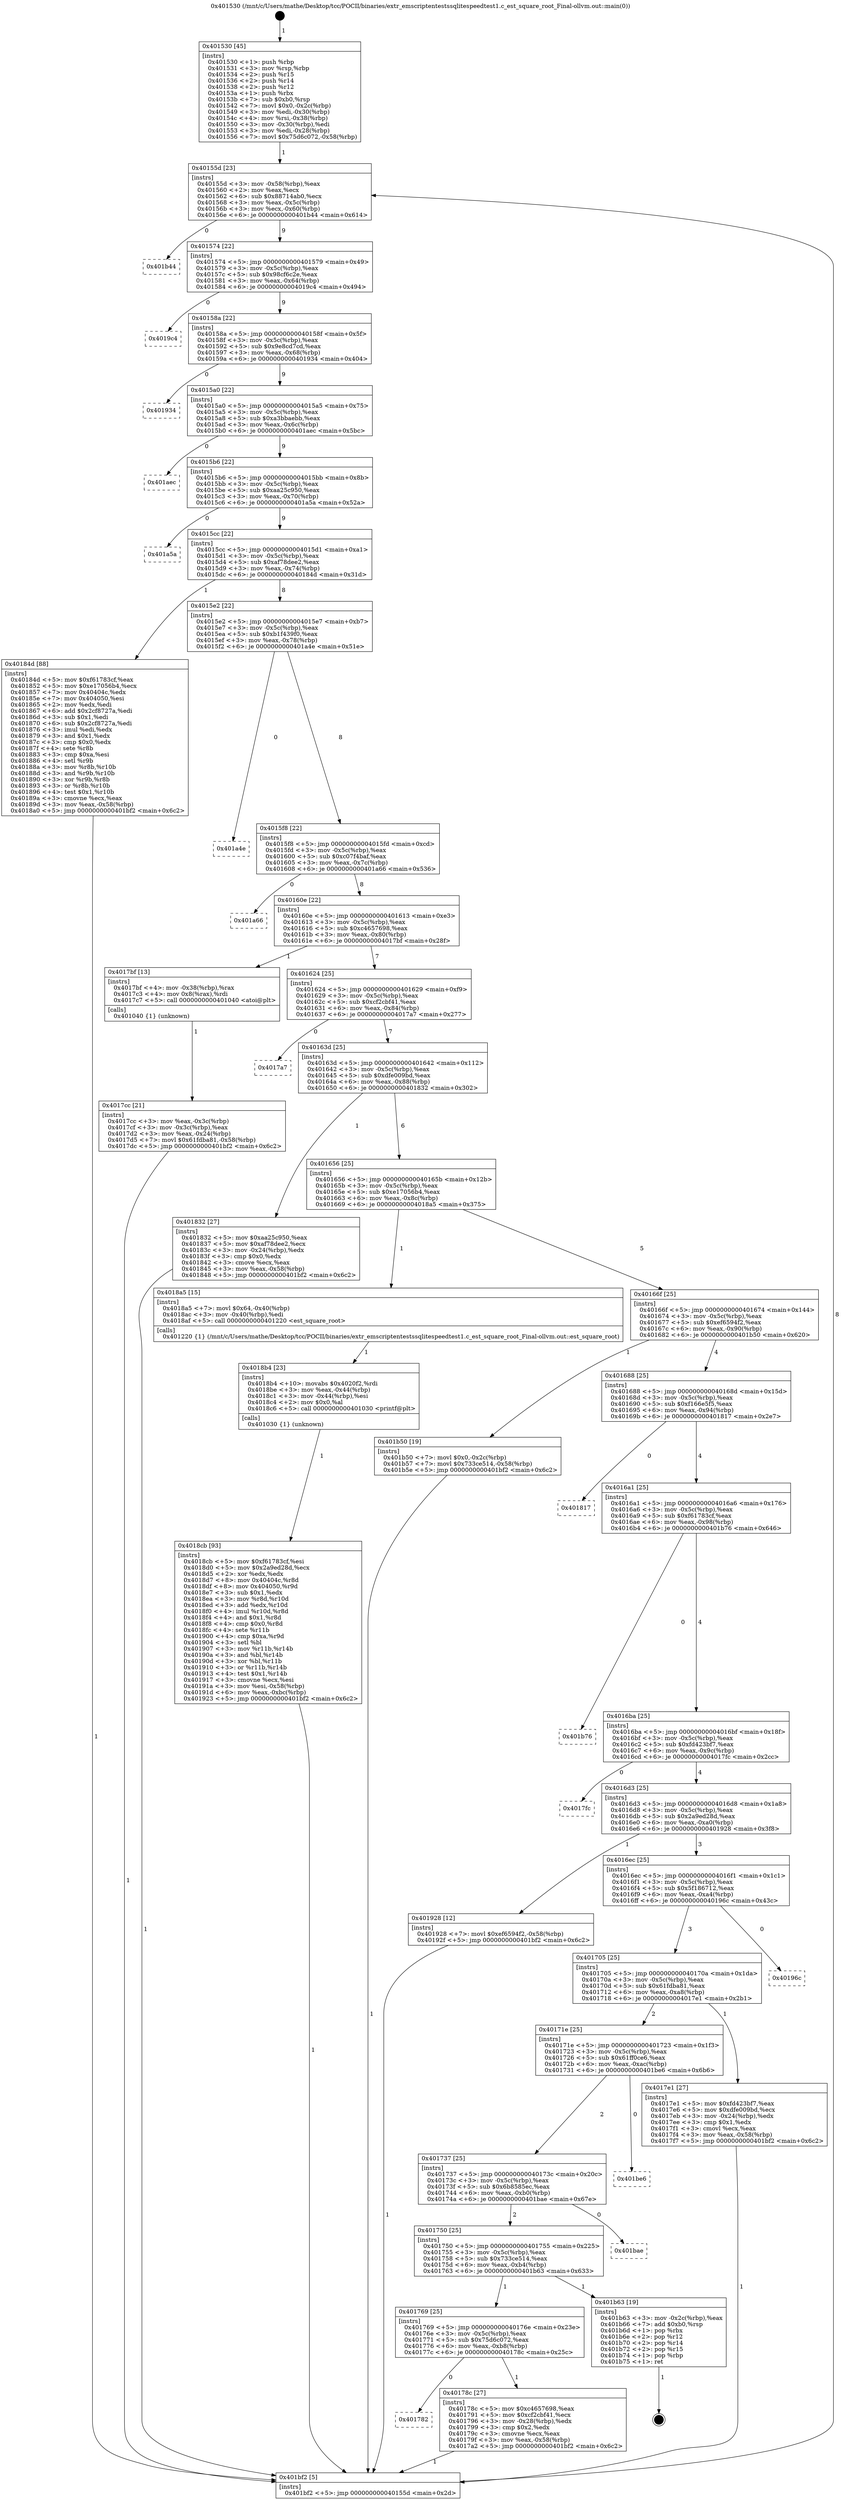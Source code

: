 digraph "0x401530" {
  label = "0x401530 (/mnt/c/Users/mathe/Desktop/tcc/POCII/binaries/extr_emscriptentestssqlitespeedtest1.c_est_square_root_Final-ollvm.out::main(0))"
  labelloc = "t"
  node[shape=record]

  Entry [label="",width=0.3,height=0.3,shape=circle,fillcolor=black,style=filled]
  "0x40155d" [label="{
     0x40155d [23]\l
     | [instrs]\l
     &nbsp;&nbsp;0x40155d \<+3\>: mov -0x58(%rbp),%eax\l
     &nbsp;&nbsp;0x401560 \<+2\>: mov %eax,%ecx\l
     &nbsp;&nbsp;0x401562 \<+6\>: sub $0x88714ab0,%ecx\l
     &nbsp;&nbsp;0x401568 \<+3\>: mov %eax,-0x5c(%rbp)\l
     &nbsp;&nbsp;0x40156b \<+3\>: mov %ecx,-0x60(%rbp)\l
     &nbsp;&nbsp;0x40156e \<+6\>: je 0000000000401b44 \<main+0x614\>\l
  }"]
  "0x401b44" [label="{
     0x401b44\l
  }", style=dashed]
  "0x401574" [label="{
     0x401574 [22]\l
     | [instrs]\l
     &nbsp;&nbsp;0x401574 \<+5\>: jmp 0000000000401579 \<main+0x49\>\l
     &nbsp;&nbsp;0x401579 \<+3\>: mov -0x5c(%rbp),%eax\l
     &nbsp;&nbsp;0x40157c \<+5\>: sub $0x98cf6c2e,%eax\l
     &nbsp;&nbsp;0x401581 \<+3\>: mov %eax,-0x64(%rbp)\l
     &nbsp;&nbsp;0x401584 \<+6\>: je 00000000004019c4 \<main+0x494\>\l
  }"]
  Exit [label="",width=0.3,height=0.3,shape=circle,fillcolor=black,style=filled,peripheries=2]
  "0x4019c4" [label="{
     0x4019c4\l
  }", style=dashed]
  "0x40158a" [label="{
     0x40158a [22]\l
     | [instrs]\l
     &nbsp;&nbsp;0x40158a \<+5\>: jmp 000000000040158f \<main+0x5f\>\l
     &nbsp;&nbsp;0x40158f \<+3\>: mov -0x5c(%rbp),%eax\l
     &nbsp;&nbsp;0x401592 \<+5\>: sub $0x9e8cd7cd,%eax\l
     &nbsp;&nbsp;0x401597 \<+3\>: mov %eax,-0x68(%rbp)\l
     &nbsp;&nbsp;0x40159a \<+6\>: je 0000000000401934 \<main+0x404\>\l
  }"]
  "0x4018cb" [label="{
     0x4018cb [93]\l
     | [instrs]\l
     &nbsp;&nbsp;0x4018cb \<+5\>: mov $0xf61783cf,%esi\l
     &nbsp;&nbsp;0x4018d0 \<+5\>: mov $0x2a9ed28d,%ecx\l
     &nbsp;&nbsp;0x4018d5 \<+2\>: xor %edx,%edx\l
     &nbsp;&nbsp;0x4018d7 \<+8\>: mov 0x40404c,%r8d\l
     &nbsp;&nbsp;0x4018df \<+8\>: mov 0x404050,%r9d\l
     &nbsp;&nbsp;0x4018e7 \<+3\>: sub $0x1,%edx\l
     &nbsp;&nbsp;0x4018ea \<+3\>: mov %r8d,%r10d\l
     &nbsp;&nbsp;0x4018ed \<+3\>: add %edx,%r10d\l
     &nbsp;&nbsp;0x4018f0 \<+4\>: imul %r10d,%r8d\l
     &nbsp;&nbsp;0x4018f4 \<+4\>: and $0x1,%r8d\l
     &nbsp;&nbsp;0x4018f8 \<+4\>: cmp $0x0,%r8d\l
     &nbsp;&nbsp;0x4018fc \<+4\>: sete %r11b\l
     &nbsp;&nbsp;0x401900 \<+4\>: cmp $0xa,%r9d\l
     &nbsp;&nbsp;0x401904 \<+3\>: setl %bl\l
     &nbsp;&nbsp;0x401907 \<+3\>: mov %r11b,%r14b\l
     &nbsp;&nbsp;0x40190a \<+3\>: and %bl,%r14b\l
     &nbsp;&nbsp;0x40190d \<+3\>: xor %bl,%r11b\l
     &nbsp;&nbsp;0x401910 \<+3\>: or %r11b,%r14b\l
     &nbsp;&nbsp;0x401913 \<+4\>: test $0x1,%r14b\l
     &nbsp;&nbsp;0x401917 \<+3\>: cmovne %ecx,%esi\l
     &nbsp;&nbsp;0x40191a \<+3\>: mov %esi,-0x58(%rbp)\l
     &nbsp;&nbsp;0x40191d \<+6\>: mov %eax,-0xbc(%rbp)\l
     &nbsp;&nbsp;0x401923 \<+5\>: jmp 0000000000401bf2 \<main+0x6c2\>\l
  }"]
  "0x401934" [label="{
     0x401934\l
  }", style=dashed]
  "0x4015a0" [label="{
     0x4015a0 [22]\l
     | [instrs]\l
     &nbsp;&nbsp;0x4015a0 \<+5\>: jmp 00000000004015a5 \<main+0x75\>\l
     &nbsp;&nbsp;0x4015a5 \<+3\>: mov -0x5c(%rbp),%eax\l
     &nbsp;&nbsp;0x4015a8 \<+5\>: sub $0xa3bbaebb,%eax\l
     &nbsp;&nbsp;0x4015ad \<+3\>: mov %eax,-0x6c(%rbp)\l
     &nbsp;&nbsp;0x4015b0 \<+6\>: je 0000000000401aec \<main+0x5bc\>\l
  }"]
  "0x4018b4" [label="{
     0x4018b4 [23]\l
     | [instrs]\l
     &nbsp;&nbsp;0x4018b4 \<+10\>: movabs $0x4020f2,%rdi\l
     &nbsp;&nbsp;0x4018be \<+3\>: mov %eax,-0x44(%rbp)\l
     &nbsp;&nbsp;0x4018c1 \<+3\>: mov -0x44(%rbp),%esi\l
     &nbsp;&nbsp;0x4018c4 \<+2\>: mov $0x0,%al\l
     &nbsp;&nbsp;0x4018c6 \<+5\>: call 0000000000401030 \<printf@plt\>\l
     | [calls]\l
     &nbsp;&nbsp;0x401030 \{1\} (unknown)\l
  }"]
  "0x401aec" [label="{
     0x401aec\l
  }", style=dashed]
  "0x4015b6" [label="{
     0x4015b6 [22]\l
     | [instrs]\l
     &nbsp;&nbsp;0x4015b6 \<+5\>: jmp 00000000004015bb \<main+0x8b\>\l
     &nbsp;&nbsp;0x4015bb \<+3\>: mov -0x5c(%rbp),%eax\l
     &nbsp;&nbsp;0x4015be \<+5\>: sub $0xaa25c950,%eax\l
     &nbsp;&nbsp;0x4015c3 \<+3\>: mov %eax,-0x70(%rbp)\l
     &nbsp;&nbsp;0x4015c6 \<+6\>: je 0000000000401a5a \<main+0x52a\>\l
  }"]
  "0x4017cc" [label="{
     0x4017cc [21]\l
     | [instrs]\l
     &nbsp;&nbsp;0x4017cc \<+3\>: mov %eax,-0x3c(%rbp)\l
     &nbsp;&nbsp;0x4017cf \<+3\>: mov -0x3c(%rbp),%eax\l
     &nbsp;&nbsp;0x4017d2 \<+3\>: mov %eax,-0x24(%rbp)\l
     &nbsp;&nbsp;0x4017d5 \<+7\>: movl $0x61fdba81,-0x58(%rbp)\l
     &nbsp;&nbsp;0x4017dc \<+5\>: jmp 0000000000401bf2 \<main+0x6c2\>\l
  }"]
  "0x401a5a" [label="{
     0x401a5a\l
  }", style=dashed]
  "0x4015cc" [label="{
     0x4015cc [22]\l
     | [instrs]\l
     &nbsp;&nbsp;0x4015cc \<+5\>: jmp 00000000004015d1 \<main+0xa1\>\l
     &nbsp;&nbsp;0x4015d1 \<+3\>: mov -0x5c(%rbp),%eax\l
     &nbsp;&nbsp;0x4015d4 \<+5\>: sub $0xaf78dee2,%eax\l
     &nbsp;&nbsp;0x4015d9 \<+3\>: mov %eax,-0x74(%rbp)\l
     &nbsp;&nbsp;0x4015dc \<+6\>: je 000000000040184d \<main+0x31d\>\l
  }"]
  "0x401530" [label="{
     0x401530 [45]\l
     | [instrs]\l
     &nbsp;&nbsp;0x401530 \<+1\>: push %rbp\l
     &nbsp;&nbsp;0x401531 \<+3\>: mov %rsp,%rbp\l
     &nbsp;&nbsp;0x401534 \<+2\>: push %r15\l
     &nbsp;&nbsp;0x401536 \<+2\>: push %r14\l
     &nbsp;&nbsp;0x401538 \<+2\>: push %r12\l
     &nbsp;&nbsp;0x40153a \<+1\>: push %rbx\l
     &nbsp;&nbsp;0x40153b \<+7\>: sub $0xb0,%rsp\l
     &nbsp;&nbsp;0x401542 \<+7\>: movl $0x0,-0x2c(%rbp)\l
     &nbsp;&nbsp;0x401549 \<+3\>: mov %edi,-0x30(%rbp)\l
     &nbsp;&nbsp;0x40154c \<+4\>: mov %rsi,-0x38(%rbp)\l
     &nbsp;&nbsp;0x401550 \<+3\>: mov -0x30(%rbp),%edi\l
     &nbsp;&nbsp;0x401553 \<+3\>: mov %edi,-0x28(%rbp)\l
     &nbsp;&nbsp;0x401556 \<+7\>: movl $0x75d6c072,-0x58(%rbp)\l
  }"]
  "0x40184d" [label="{
     0x40184d [88]\l
     | [instrs]\l
     &nbsp;&nbsp;0x40184d \<+5\>: mov $0xf61783cf,%eax\l
     &nbsp;&nbsp;0x401852 \<+5\>: mov $0xe17056b4,%ecx\l
     &nbsp;&nbsp;0x401857 \<+7\>: mov 0x40404c,%edx\l
     &nbsp;&nbsp;0x40185e \<+7\>: mov 0x404050,%esi\l
     &nbsp;&nbsp;0x401865 \<+2\>: mov %edx,%edi\l
     &nbsp;&nbsp;0x401867 \<+6\>: add $0x2cf8727a,%edi\l
     &nbsp;&nbsp;0x40186d \<+3\>: sub $0x1,%edi\l
     &nbsp;&nbsp;0x401870 \<+6\>: sub $0x2cf8727a,%edi\l
     &nbsp;&nbsp;0x401876 \<+3\>: imul %edi,%edx\l
     &nbsp;&nbsp;0x401879 \<+3\>: and $0x1,%edx\l
     &nbsp;&nbsp;0x40187c \<+3\>: cmp $0x0,%edx\l
     &nbsp;&nbsp;0x40187f \<+4\>: sete %r8b\l
     &nbsp;&nbsp;0x401883 \<+3\>: cmp $0xa,%esi\l
     &nbsp;&nbsp;0x401886 \<+4\>: setl %r9b\l
     &nbsp;&nbsp;0x40188a \<+3\>: mov %r8b,%r10b\l
     &nbsp;&nbsp;0x40188d \<+3\>: and %r9b,%r10b\l
     &nbsp;&nbsp;0x401890 \<+3\>: xor %r9b,%r8b\l
     &nbsp;&nbsp;0x401893 \<+3\>: or %r8b,%r10b\l
     &nbsp;&nbsp;0x401896 \<+4\>: test $0x1,%r10b\l
     &nbsp;&nbsp;0x40189a \<+3\>: cmovne %ecx,%eax\l
     &nbsp;&nbsp;0x40189d \<+3\>: mov %eax,-0x58(%rbp)\l
     &nbsp;&nbsp;0x4018a0 \<+5\>: jmp 0000000000401bf2 \<main+0x6c2\>\l
  }"]
  "0x4015e2" [label="{
     0x4015e2 [22]\l
     | [instrs]\l
     &nbsp;&nbsp;0x4015e2 \<+5\>: jmp 00000000004015e7 \<main+0xb7\>\l
     &nbsp;&nbsp;0x4015e7 \<+3\>: mov -0x5c(%rbp),%eax\l
     &nbsp;&nbsp;0x4015ea \<+5\>: sub $0xb1f439f0,%eax\l
     &nbsp;&nbsp;0x4015ef \<+3\>: mov %eax,-0x78(%rbp)\l
     &nbsp;&nbsp;0x4015f2 \<+6\>: je 0000000000401a4e \<main+0x51e\>\l
  }"]
  "0x401bf2" [label="{
     0x401bf2 [5]\l
     | [instrs]\l
     &nbsp;&nbsp;0x401bf2 \<+5\>: jmp 000000000040155d \<main+0x2d\>\l
  }"]
  "0x401a4e" [label="{
     0x401a4e\l
  }", style=dashed]
  "0x4015f8" [label="{
     0x4015f8 [22]\l
     | [instrs]\l
     &nbsp;&nbsp;0x4015f8 \<+5\>: jmp 00000000004015fd \<main+0xcd\>\l
     &nbsp;&nbsp;0x4015fd \<+3\>: mov -0x5c(%rbp),%eax\l
     &nbsp;&nbsp;0x401600 \<+5\>: sub $0xc07f4baf,%eax\l
     &nbsp;&nbsp;0x401605 \<+3\>: mov %eax,-0x7c(%rbp)\l
     &nbsp;&nbsp;0x401608 \<+6\>: je 0000000000401a66 \<main+0x536\>\l
  }"]
  "0x401782" [label="{
     0x401782\l
  }", style=dashed]
  "0x401a66" [label="{
     0x401a66\l
  }", style=dashed]
  "0x40160e" [label="{
     0x40160e [22]\l
     | [instrs]\l
     &nbsp;&nbsp;0x40160e \<+5\>: jmp 0000000000401613 \<main+0xe3\>\l
     &nbsp;&nbsp;0x401613 \<+3\>: mov -0x5c(%rbp),%eax\l
     &nbsp;&nbsp;0x401616 \<+5\>: sub $0xc4657698,%eax\l
     &nbsp;&nbsp;0x40161b \<+3\>: mov %eax,-0x80(%rbp)\l
     &nbsp;&nbsp;0x40161e \<+6\>: je 00000000004017bf \<main+0x28f\>\l
  }"]
  "0x40178c" [label="{
     0x40178c [27]\l
     | [instrs]\l
     &nbsp;&nbsp;0x40178c \<+5\>: mov $0xc4657698,%eax\l
     &nbsp;&nbsp;0x401791 \<+5\>: mov $0xcf2cbf41,%ecx\l
     &nbsp;&nbsp;0x401796 \<+3\>: mov -0x28(%rbp),%edx\l
     &nbsp;&nbsp;0x401799 \<+3\>: cmp $0x2,%edx\l
     &nbsp;&nbsp;0x40179c \<+3\>: cmovne %ecx,%eax\l
     &nbsp;&nbsp;0x40179f \<+3\>: mov %eax,-0x58(%rbp)\l
     &nbsp;&nbsp;0x4017a2 \<+5\>: jmp 0000000000401bf2 \<main+0x6c2\>\l
  }"]
  "0x4017bf" [label="{
     0x4017bf [13]\l
     | [instrs]\l
     &nbsp;&nbsp;0x4017bf \<+4\>: mov -0x38(%rbp),%rax\l
     &nbsp;&nbsp;0x4017c3 \<+4\>: mov 0x8(%rax),%rdi\l
     &nbsp;&nbsp;0x4017c7 \<+5\>: call 0000000000401040 \<atoi@plt\>\l
     | [calls]\l
     &nbsp;&nbsp;0x401040 \{1\} (unknown)\l
  }"]
  "0x401624" [label="{
     0x401624 [25]\l
     | [instrs]\l
     &nbsp;&nbsp;0x401624 \<+5\>: jmp 0000000000401629 \<main+0xf9\>\l
     &nbsp;&nbsp;0x401629 \<+3\>: mov -0x5c(%rbp),%eax\l
     &nbsp;&nbsp;0x40162c \<+5\>: sub $0xcf2cbf41,%eax\l
     &nbsp;&nbsp;0x401631 \<+6\>: mov %eax,-0x84(%rbp)\l
     &nbsp;&nbsp;0x401637 \<+6\>: je 00000000004017a7 \<main+0x277\>\l
  }"]
  "0x401769" [label="{
     0x401769 [25]\l
     | [instrs]\l
     &nbsp;&nbsp;0x401769 \<+5\>: jmp 000000000040176e \<main+0x23e\>\l
     &nbsp;&nbsp;0x40176e \<+3\>: mov -0x5c(%rbp),%eax\l
     &nbsp;&nbsp;0x401771 \<+5\>: sub $0x75d6c072,%eax\l
     &nbsp;&nbsp;0x401776 \<+6\>: mov %eax,-0xb8(%rbp)\l
     &nbsp;&nbsp;0x40177c \<+6\>: je 000000000040178c \<main+0x25c\>\l
  }"]
  "0x4017a7" [label="{
     0x4017a7\l
  }", style=dashed]
  "0x40163d" [label="{
     0x40163d [25]\l
     | [instrs]\l
     &nbsp;&nbsp;0x40163d \<+5\>: jmp 0000000000401642 \<main+0x112\>\l
     &nbsp;&nbsp;0x401642 \<+3\>: mov -0x5c(%rbp),%eax\l
     &nbsp;&nbsp;0x401645 \<+5\>: sub $0xdfe009bd,%eax\l
     &nbsp;&nbsp;0x40164a \<+6\>: mov %eax,-0x88(%rbp)\l
     &nbsp;&nbsp;0x401650 \<+6\>: je 0000000000401832 \<main+0x302\>\l
  }"]
  "0x401b63" [label="{
     0x401b63 [19]\l
     | [instrs]\l
     &nbsp;&nbsp;0x401b63 \<+3\>: mov -0x2c(%rbp),%eax\l
     &nbsp;&nbsp;0x401b66 \<+7\>: add $0xb0,%rsp\l
     &nbsp;&nbsp;0x401b6d \<+1\>: pop %rbx\l
     &nbsp;&nbsp;0x401b6e \<+2\>: pop %r12\l
     &nbsp;&nbsp;0x401b70 \<+2\>: pop %r14\l
     &nbsp;&nbsp;0x401b72 \<+2\>: pop %r15\l
     &nbsp;&nbsp;0x401b74 \<+1\>: pop %rbp\l
     &nbsp;&nbsp;0x401b75 \<+1\>: ret\l
  }"]
  "0x401832" [label="{
     0x401832 [27]\l
     | [instrs]\l
     &nbsp;&nbsp;0x401832 \<+5\>: mov $0xaa25c950,%eax\l
     &nbsp;&nbsp;0x401837 \<+5\>: mov $0xaf78dee2,%ecx\l
     &nbsp;&nbsp;0x40183c \<+3\>: mov -0x24(%rbp),%edx\l
     &nbsp;&nbsp;0x40183f \<+3\>: cmp $0x0,%edx\l
     &nbsp;&nbsp;0x401842 \<+3\>: cmove %ecx,%eax\l
     &nbsp;&nbsp;0x401845 \<+3\>: mov %eax,-0x58(%rbp)\l
     &nbsp;&nbsp;0x401848 \<+5\>: jmp 0000000000401bf2 \<main+0x6c2\>\l
  }"]
  "0x401656" [label="{
     0x401656 [25]\l
     | [instrs]\l
     &nbsp;&nbsp;0x401656 \<+5\>: jmp 000000000040165b \<main+0x12b\>\l
     &nbsp;&nbsp;0x40165b \<+3\>: mov -0x5c(%rbp),%eax\l
     &nbsp;&nbsp;0x40165e \<+5\>: sub $0xe17056b4,%eax\l
     &nbsp;&nbsp;0x401663 \<+6\>: mov %eax,-0x8c(%rbp)\l
     &nbsp;&nbsp;0x401669 \<+6\>: je 00000000004018a5 \<main+0x375\>\l
  }"]
  "0x401750" [label="{
     0x401750 [25]\l
     | [instrs]\l
     &nbsp;&nbsp;0x401750 \<+5\>: jmp 0000000000401755 \<main+0x225\>\l
     &nbsp;&nbsp;0x401755 \<+3\>: mov -0x5c(%rbp),%eax\l
     &nbsp;&nbsp;0x401758 \<+5\>: sub $0x733ce514,%eax\l
     &nbsp;&nbsp;0x40175d \<+6\>: mov %eax,-0xb4(%rbp)\l
     &nbsp;&nbsp;0x401763 \<+6\>: je 0000000000401b63 \<main+0x633\>\l
  }"]
  "0x4018a5" [label="{
     0x4018a5 [15]\l
     | [instrs]\l
     &nbsp;&nbsp;0x4018a5 \<+7\>: movl $0x64,-0x40(%rbp)\l
     &nbsp;&nbsp;0x4018ac \<+3\>: mov -0x40(%rbp),%edi\l
     &nbsp;&nbsp;0x4018af \<+5\>: call 0000000000401220 \<est_square_root\>\l
     | [calls]\l
     &nbsp;&nbsp;0x401220 \{1\} (/mnt/c/Users/mathe/Desktop/tcc/POCII/binaries/extr_emscriptentestssqlitespeedtest1.c_est_square_root_Final-ollvm.out::est_square_root)\l
  }"]
  "0x40166f" [label="{
     0x40166f [25]\l
     | [instrs]\l
     &nbsp;&nbsp;0x40166f \<+5\>: jmp 0000000000401674 \<main+0x144\>\l
     &nbsp;&nbsp;0x401674 \<+3\>: mov -0x5c(%rbp),%eax\l
     &nbsp;&nbsp;0x401677 \<+5\>: sub $0xef6594f2,%eax\l
     &nbsp;&nbsp;0x40167c \<+6\>: mov %eax,-0x90(%rbp)\l
     &nbsp;&nbsp;0x401682 \<+6\>: je 0000000000401b50 \<main+0x620\>\l
  }"]
  "0x401bae" [label="{
     0x401bae\l
  }", style=dashed]
  "0x401b50" [label="{
     0x401b50 [19]\l
     | [instrs]\l
     &nbsp;&nbsp;0x401b50 \<+7\>: movl $0x0,-0x2c(%rbp)\l
     &nbsp;&nbsp;0x401b57 \<+7\>: movl $0x733ce514,-0x58(%rbp)\l
     &nbsp;&nbsp;0x401b5e \<+5\>: jmp 0000000000401bf2 \<main+0x6c2\>\l
  }"]
  "0x401688" [label="{
     0x401688 [25]\l
     | [instrs]\l
     &nbsp;&nbsp;0x401688 \<+5\>: jmp 000000000040168d \<main+0x15d\>\l
     &nbsp;&nbsp;0x40168d \<+3\>: mov -0x5c(%rbp),%eax\l
     &nbsp;&nbsp;0x401690 \<+5\>: sub $0xf166e5f5,%eax\l
     &nbsp;&nbsp;0x401695 \<+6\>: mov %eax,-0x94(%rbp)\l
     &nbsp;&nbsp;0x40169b \<+6\>: je 0000000000401817 \<main+0x2e7\>\l
  }"]
  "0x401737" [label="{
     0x401737 [25]\l
     | [instrs]\l
     &nbsp;&nbsp;0x401737 \<+5\>: jmp 000000000040173c \<main+0x20c\>\l
     &nbsp;&nbsp;0x40173c \<+3\>: mov -0x5c(%rbp),%eax\l
     &nbsp;&nbsp;0x40173f \<+5\>: sub $0x6b8585ec,%eax\l
     &nbsp;&nbsp;0x401744 \<+6\>: mov %eax,-0xb0(%rbp)\l
     &nbsp;&nbsp;0x40174a \<+6\>: je 0000000000401bae \<main+0x67e\>\l
  }"]
  "0x401817" [label="{
     0x401817\l
  }", style=dashed]
  "0x4016a1" [label="{
     0x4016a1 [25]\l
     | [instrs]\l
     &nbsp;&nbsp;0x4016a1 \<+5\>: jmp 00000000004016a6 \<main+0x176\>\l
     &nbsp;&nbsp;0x4016a6 \<+3\>: mov -0x5c(%rbp),%eax\l
     &nbsp;&nbsp;0x4016a9 \<+5\>: sub $0xf61783cf,%eax\l
     &nbsp;&nbsp;0x4016ae \<+6\>: mov %eax,-0x98(%rbp)\l
     &nbsp;&nbsp;0x4016b4 \<+6\>: je 0000000000401b76 \<main+0x646\>\l
  }"]
  "0x401be6" [label="{
     0x401be6\l
  }", style=dashed]
  "0x401b76" [label="{
     0x401b76\l
  }", style=dashed]
  "0x4016ba" [label="{
     0x4016ba [25]\l
     | [instrs]\l
     &nbsp;&nbsp;0x4016ba \<+5\>: jmp 00000000004016bf \<main+0x18f\>\l
     &nbsp;&nbsp;0x4016bf \<+3\>: mov -0x5c(%rbp),%eax\l
     &nbsp;&nbsp;0x4016c2 \<+5\>: sub $0xfd423bf7,%eax\l
     &nbsp;&nbsp;0x4016c7 \<+6\>: mov %eax,-0x9c(%rbp)\l
     &nbsp;&nbsp;0x4016cd \<+6\>: je 00000000004017fc \<main+0x2cc\>\l
  }"]
  "0x40171e" [label="{
     0x40171e [25]\l
     | [instrs]\l
     &nbsp;&nbsp;0x40171e \<+5\>: jmp 0000000000401723 \<main+0x1f3\>\l
     &nbsp;&nbsp;0x401723 \<+3\>: mov -0x5c(%rbp),%eax\l
     &nbsp;&nbsp;0x401726 \<+5\>: sub $0x61ff0ce6,%eax\l
     &nbsp;&nbsp;0x40172b \<+6\>: mov %eax,-0xac(%rbp)\l
     &nbsp;&nbsp;0x401731 \<+6\>: je 0000000000401be6 \<main+0x6b6\>\l
  }"]
  "0x4017fc" [label="{
     0x4017fc\l
  }", style=dashed]
  "0x4016d3" [label="{
     0x4016d3 [25]\l
     | [instrs]\l
     &nbsp;&nbsp;0x4016d3 \<+5\>: jmp 00000000004016d8 \<main+0x1a8\>\l
     &nbsp;&nbsp;0x4016d8 \<+3\>: mov -0x5c(%rbp),%eax\l
     &nbsp;&nbsp;0x4016db \<+5\>: sub $0x2a9ed28d,%eax\l
     &nbsp;&nbsp;0x4016e0 \<+6\>: mov %eax,-0xa0(%rbp)\l
     &nbsp;&nbsp;0x4016e6 \<+6\>: je 0000000000401928 \<main+0x3f8\>\l
  }"]
  "0x4017e1" [label="{
     0x4017e1 [27]\l
     | [instrs]\l
     &nbsp;&nbsp;0x4017e1 \<+5\>: mov $0xfd423bf7,%eax\l
     &nbsp;&nbsp;0x4017e6 \<+5\>: mov $0xdfe009bd,%ecx\l
     &nbsp;&nbsp;0x4017eb \<+3\>: mov -0x24(%rbp),%edx\l
     &nbsp;&nbsp;0x4017ee \<+3\>: cmp $0x1,%edx\l
     &nbsp;&nbsp;0x4017f1 \<+3\>: cmovl %ecx,%eax\l
     &nbsp;&nbsp;0x4017f4 \<+3\>: mov %eax,-0x58(%rbp)\l
     &nbsp;&nbsp;0x4017f7 \<+5\>: jmp 0000000000401bf2 \<main+0x6c2\>\l
  }"]
  "0x401928" [label="{
     0x401928 [12]\l
     | [instrs]\l
     &nbsp;&nbsp;0x401928 \<+7\>: movl $0xef6594f2,-0x58(%rbp)\l
     &nbsp;&nbsp;0x40192f \<+5\>: jmp 0000000000401bf2 \<main+0x6c2\>\l
  }"]
  "0x4016ec" [label="{
     0x4016ec [25]\l
     | [instrs]\l
     &nbsp;&nbsp;0x4016ec \<+5\>: jmp 00000000004016f1 \<main+0x1c1\>\l
     &nbsp;&nbsp;0x4016f1 \<+3\>: mov -0x5c(%rbp),%eax\l
     &nbsp;&nbsp;0x4016f4 \<+5\>: sub $0x5f186712,%eax\l
     &nbsp;&nbsp;0x4016f9 \<+6\>: mov %eax,-0xa4(%rbp)\l
     &nbsp;&nbsp;0x4016ff \<+6\>: je 000000000040196c \<main+0x43c\>\l
  }"]
  "0x401705" [label="{
     0x401705 [25]\l
     | [instrs]\l
     &nbsp;&nbsp;0x401705 \<+5\>: jmp 000000000040170a \<main+0x1da\>\l
     &nbsp;&nbsp;0x40170a \<+3\>: mov -0x5c(%rbp),%eax\l
     &nbsp;&nbsp;0x40170d \<+5\>: sub $0x61fdba81,%eax\l
     &nbsp;&nbsp;0x401712 \<+6\>: mov %eax,-0xa8(%rbp)\l
     &nbsp;&nbsp;0x401718 \<+6\>: je 00000000004017e1 \<main+0x2b1\>\l
  }"]
  "0x40196c" [label="{
     0x40196c\l
  }", style=dashed]
  Entry -> "0x401530" [label=" 1"]
  "0x40155d" -> "0x401b44" [label=" 0"]
  "0x40155d" -> "0x401574" [label=" 9"]
  "0x401b63" -> Exit [label=" 1"]
  "0x401574" -> "0x4019c4" [label=" 0"]
  "0x401574" -> "0x40158a" [label=" 9"]
  "0x401b50" -> "0x401bf2" [label=" 1"]
  "0x40158a" -> "0x401934" [label=" 0"]
  "0x40158a" -> "0x4015a0" [label=" 9"]
  "0x401928" -> "0x401bf2" [label=" 1"]
  "0x4015a0" -> "0x401aec" [label=" 0"]
  "0x4015a0" -> "0x4015b6" [label=" 9"]
  "0x4018cb" -> "0x401bf2" [label=" 1"]
  "0x4015b6" -> "0x401a5a" [label=" 0"]
  "0x4015b6" -> "0x4015cc" [label=" 9"]
  "0x4018b4" -> "0x4018cb" [label=" 1"]
  "0x4015cc" -> "0x40184d" [label=" 1"]
  "0x4015cc" -> "0x4015e2" [label=" 8"]
  "0x4018a5" -> "0x4018b4" [label=" 1"]
  "0x4015e2" -> "0x401a4e" [label=" 0"]
  "0x4015e2" -> "0x4015f8" [label=" 8"]
  "0x40184d" -> "0x401bf2" [label=" 1"]
  "0x4015f8" -> "0x401a66" [label=" 0"]
  "0x4015f8" -> "0x40160e" [label=" 8"]
  "0x401832" -> "0x401bf2" [label=" 1"]
  "0x40160e" -> "0x4017bf" [label=" 1"]
  "0x40160e" -> "0x401624" [label=" 7"]
  "0x4017e1" -> "0x401bf2" [label=" 1"]
  "0x401624" -> "0x4017a7" [label=" 0"]
  "0x401624" -> "0x40163d" [label=" 7"]
  "0x4017bf" -> "0x4017cc" [label=" 1"]
  "0x40163d" -> "0x401832" [label=" 1"]
  "0x40163d" -> "0x401656" [label=" 6"]
  "0x401bf2" -> "0x40155d" [label=" 8"]
  "0x401656" -> "0x4018a5" [label=" 1"]
  "0x401656" -> "0x40166f" [label=" 5"]
  "0x40178c" -> "0x401bf2" [label=" 1"]
  "0x40166f" -> "0x401b50" [label=" 1"]
  "0x40166f" -> "0x401688" [label=" 4"]
  "0x401769" -> "0x401782" [label=" 0"]
  "0x401688" -> "0x401817" [label=" 0"]
  "0x401688" -> "0x4016a1" [label=" 4"]
  "0x4017cc" -> "0x401bf2" [label=" 1"]
  "0x4016a1" -> "0x401b76" [label=" 0"]
  "0x4016a1" -> "0x4016ba" [label=" 4"]
  "0x401750" -> "0x401769" [label=" 1"]
  "0x4016ba" -> "0x4017fc" [label=" 0"]
  "0x4016ba" -> "0x4016d3" [label=" 4"]
  "0x401530" -> "0x40155d" [label=" 1"]
  "0x4016d3" -> "0x401928" [label=" 1"]
  "0x4016d3" -> "0x4016ec" [label=" 3"]
  "0x401737" -> "0x401750" [label=" 2"]
  "0x4016ec" -> "0x40196c" [label=" 0"]
  "0x4016ec" -> "0x401705" [label=" 3"]
  "0x401737" -> "0x401bae" [label=" 0"]
  "0x401705" -> "0x4017e1" [label=" 1"]
  "0x401705" -> "0x40171e" [label=" 2"]
  "0x401750" -> "0x401b63" [label=" 1"]
  "0x40171e" -> "0x401be6" [label=" 0"]
  "0x40171e" -> "0x401737" [label=" 2"]
  "0x401769" -> "0x40178c" [label=" 1"]
}
